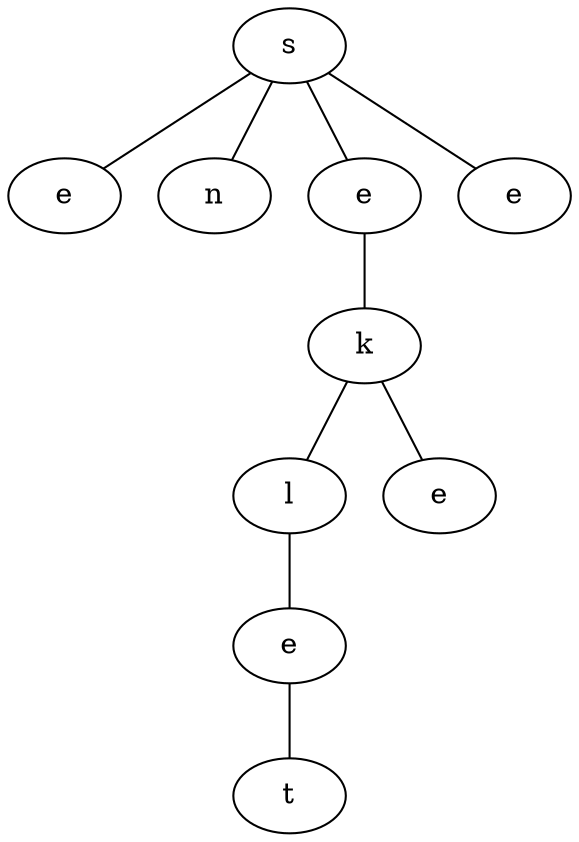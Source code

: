 graph {
PCZT[label="s"]
rDPe[label="e"]
ktUp[label="n"]
QHRL[label="e"]
SQPn[label="e"]
CrkF[label="k"]
TjIA[label="l"]
dQNh[label="e"]
UuxO[label="e"]
eHMD[label="t"]
PCZT -- rDPe
PCZT -- ktUp
PCZT -- QHRL
PCZT -- SQPn
QHRL -- CrkF
CrkF -- TjIA
CrkF -- dQNh
TjIA -- UuxO
UuxO -- eHMD
}